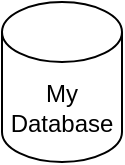 <mxfile version="19.0.3" type="device" pages="2"><diagram id="ZnghoZRAUyGX2wOghst_" name="Page-1"><mxGraphModel><root><mxCell id="0"/><mxCell id="1" parent="0"/><object label="My Database" uri="zzz" tooltip="My tooltip." id="2"><mxCell style="shape=cylinder3;whiteSpace=wrap;html=1;boundedLbl=1;backgroundOutline=1;size=15;movable=1;resizable=1;rotatable=1;deletable=1;editable=1;connectable=1;" vertex="1" parent="1"><mxGeometry width="60" height="80" as="geometry"/></mxCell></object></root></mxGraphModel></diagram></mxfile>